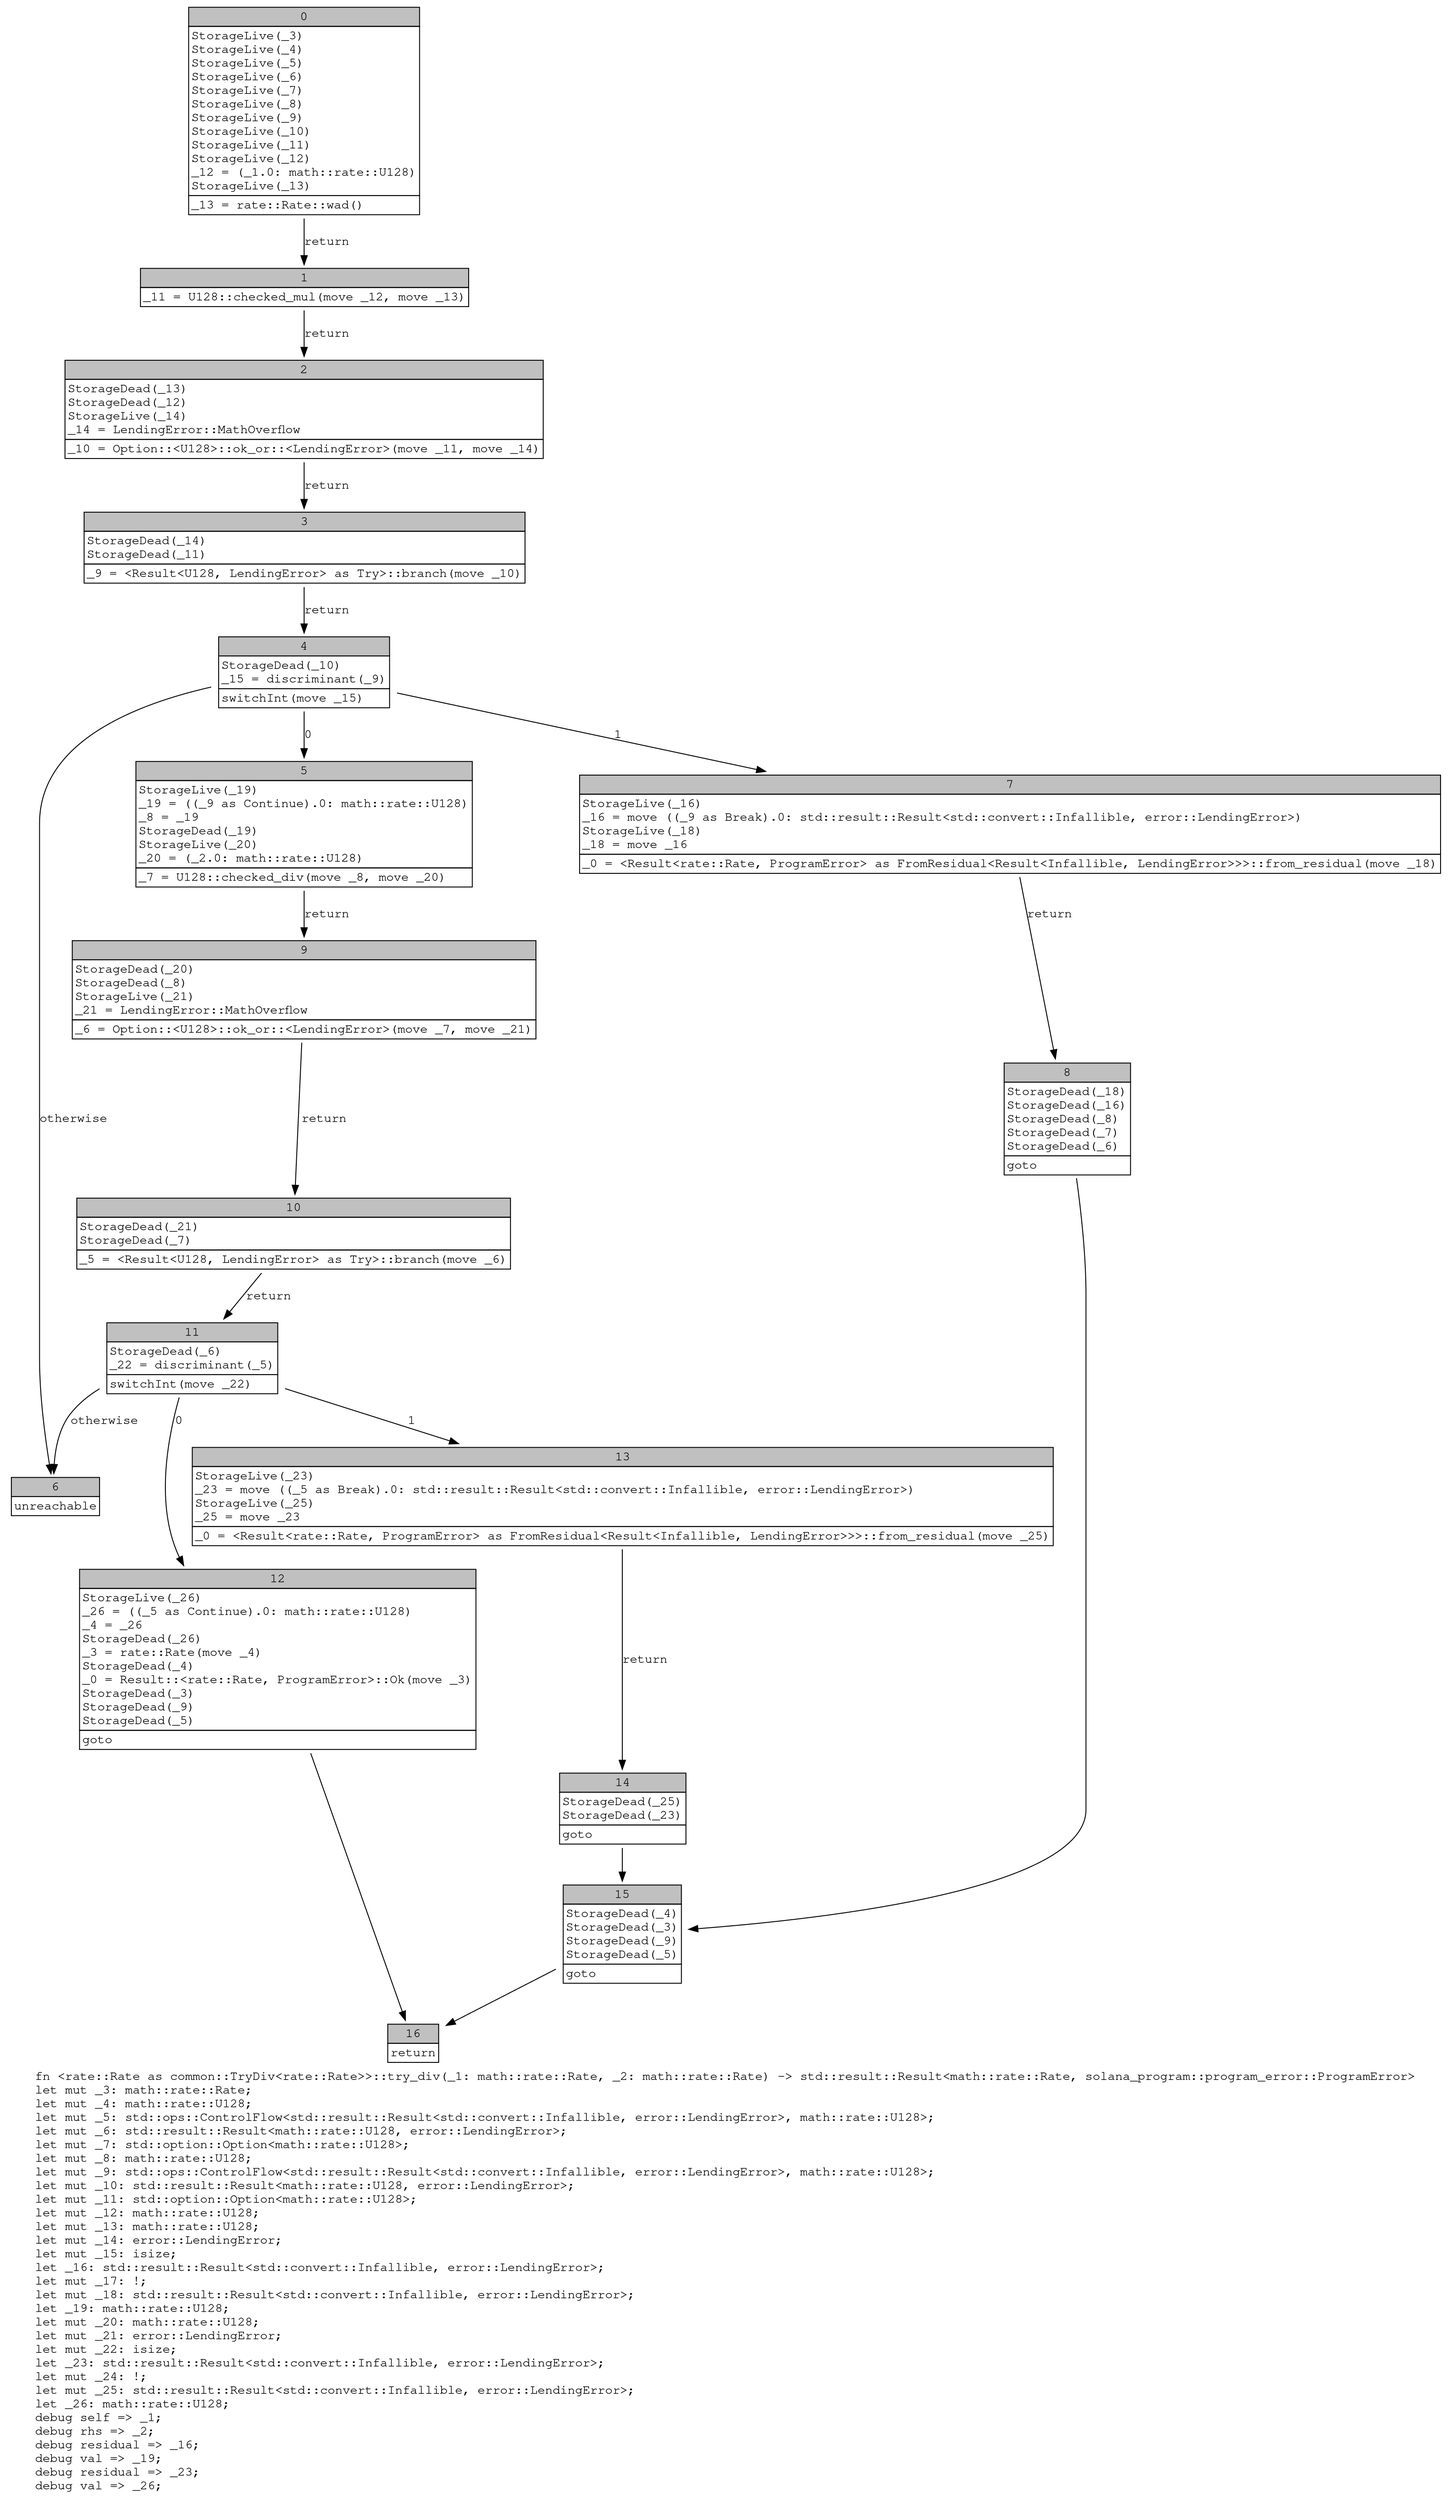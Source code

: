 digraph Mir_0_199 {
    graph [fontname="Courier, monospace"];
    node [fontname="Courier, monospace"];
    edge [fontname="Courier, monospace"];
    label=<fn &lt;rate::Rate as common::TryDiv&lt;rate::Rate&gt;&gt;::try_div(_1: math::rate::Rate, _2: math::rate::Rate) -&gt; std::result::Result&lt;math::rate::Rate, solana_program::program_error::ProgramError&gt;<br align="left"/>let mut _3: math::rate::Rate;<br align="left"/>let mut _4: math::rate::U128;<br align="left"/>let mut _5: std::ops::ControlFlow&lt;std::result::Result&lt;std::convert::Infallible, error::LendingError&gt;, math::rate::U128&gt;;<br align="left"/>let mut _6: std::result::Result&lt;math::rate::U128, error::LendingError&gt;;<br align="left"/>let mut _7: std::option::Option&lt;math::rate::U128&gt;;<br align="left"/>let mut _8: math::rate::U128;<br align="left"/>let mut _9: std::ops::ControlFlow&lt;std::result::Result&lt;std::convert::Infallible, error::LendingError&gt;, math::rate::U128&gt;;<br align="left"/>let mut _10: std::result::Result&lt;math::rate::U128, error::LendingError&gt;;<br align="left"/>let mut _11: std::option::Option&lt;math::rate::U128&gt;;<br align="left"/>let mut _12: math::rate::U128;<br align="left"/>let mut _13: math::rate::U128;<br align="left"/>let mut _14: error::LendingError;<br align="left"/>let mut _15: isize;<br align="left"/>let _16: std::result::Result&lt;std::convert::Infallible, error::LendingError&gt;;<br align="left"/>let mut _17: !;<br align="left"/>let mut _18: std::result::Result&lt;std::convert::Infallible, error::LendingError&gt;;<br align="left"/>let _19: math::rate::U128;<br align="left"/>let mut _20: math::rate::U128;<br align="left"/>let mut _21: error::LendingError;<br align="left"/>let mut _22: isize;<br align="left"/>let _23: std::result::Result&lt;std::convert::Infallible, error::LendingError&gt;;<br align="left"/>let mut _24: !;<br align="left"/>let mut _25: std::result::Result&lt;std::convert::Infallible, error::LendingError&gt;;<br align="left"/>let _26: math::rate::U128;<br align="left"/>debug self =&gt; _1;<br align="left"/>debug rhs =&gt; _2;<br align="left"/>debug residual =&gt; _16;<br align="left"/>debug val =&gt; _19;<br align="left"/>debug residual =&gt; _23;<br align="left"/>debug val =&gt; _26;<br align="left"/>>;
    bb0__0_199 [shape="none", label=<<table border="0" cellborder="1" cellspacing="0"><tr><td bgcolor="gray" align="center" colspan="1">0</td></tr><tr><td align="left" balign="left">StorageLive(_3)<br/>StorageLive(_4)<br/>StorageLive(_5)<br/>StorageLive(_6)<br/>StorageLive(_7)<br/>StorageLive(_8)<br/>StorageLive(_9)<br/>StorageLive(_10)<br/>StorageLive(_11)<br/>StorageLive(_12)<br/>_12 = (_1.0: math::rate::U128)<br/>StorageLive(_13)<br/></td></tr><tr><td align="left">_13 = rate::Rate::wad()</td></tr></table>>];
    bb1__0_199 [shape="none", label=<<table border="0" cellborder="1" cellspacing="0"><tr><td bgcolor="gray" align="center" colspan="1">1</td></tr><tr><td align="left">_11 = U128::checked_mul(move _12, move _13)</td></tr></table>>];
    bb2__0_199 [shape="none", label=<<table border="0" cellborder="1" cellspacing="0"><tr><td bgcolor="gray" align="center" colspan="1">2</td></tr><tr><td align="left" balign="left">StorageDead(_13)<br/>StorageDead(_12)<br/>StorageLive(_14)<br/>_14 = LendingError::MathOverflow<br/></td></tr><tr><td align="left">_10 = Option::&lt;U128&gt;::ok_or::&lt;LendingError&gt;(move _11, move _14)</td></tr></table>>];
    bb3__0_199 [shape="none", label=<<table border="0" cellborder="1" cellspacing="0"><tr><td bgcolor="gray" align="center" colspan="1">3</td></tr><tr><td align="left" balign="left">StorageDead(_14)<br/>StorageDead(_11)<br/></td></tr><tr><td align="left">_9 = &lt;Result&lt;U128, LendingError&gt; as Try&gt;::branch(move _10)</td></tr></table>>];
    bb4__0_199 [shape="none", label=<<table border="0" cellborder="1" cellspacing="0"><tr><td bgcolor="gray" align="center" colspan="1">4</td></tr><tr><td align="left" balign="left">StorageDead(_10)<br/>_15 = discriminant(_9)<br/></td></tr><tr><td align="left">switchInt(move _15)</td></tr></table>>];
    bb5__0_199 [shape="none", label=<<table border="0" cellborder="1" cellspacing="0"><tr><td bgcolor="gray" align="center" colspan="1">5</td></tr><tr><td align="left" balign="left">StorageLive(_19)<br/>_19 = ((_9 as Continue).0: math::rate::U128)<br/>_8 = _19<br/>StorageDead(_19)<br/>StorageLive(_20)<br/>_20 = (_2.0: math::rate::U128)<br/></td></tr><tr><td align="left">_7 = U128::checked_div(move _8, move _20)</td></tr></table>>];
    bb6__0_199 [shape="none", label=<<table border="0" cellborder="1" cellspacing="0"><tr><td bgcolor="gray" align="center" colspan="1">6</td></tr><tr><td align="left">unreachable</td></tr></table>>];
    bb7__0_199 [shape="none", label=<<table border="0" cellborder="1" cellspacing="0"><tr><td bgcolor="gray" align="center" colspan="1">7</td></tr><tr><td align="left" balign="left">StorageLive(_16)<br/>_16 = move ((_9 as Break).0: std::result::Result&lt;std::convert::Infallible, error::LendingError&gt;)<br/>StorageLive(_18)<br/>_18 = move _16<br/></td></tr><tr><td align="left">_0 = &lt;Result&lt;rate::Rate, ProgramError&gt; as FromResidual&lt;Result&lt;Infallible, LendingError&gt;&gt;&gt;::from_residual(move _18)</td></tr></table>>];
    bb8__0_199 [shape="none", label=<<table border="0" cellborder="1" cellspacing="0"><tr><td bgcolor="gray" align="center" colspan="1">8</td></tr><tr><td align="left" balign="left">StorageDead(_18)<br/>StorageDead(_16)<br/>StorageDead(_8)<br/>StorageDead(_7)<br/>StorageDead(_6)<br/></td></tr><tr><td align="left">goto</td></tr></table>>];
    bb9__0_199 [shape="none", label=<<table border="0" cellborder="1" cellspacing="0"><tr><td bgcolor="gray" align="center" colspan="1">9</td></tr><tr><td align="left" balign="left">StorageDead(_20)<br/>StorageDead(_8)<br/>StorageLive(_21)<br/>_21 = LendingError::MathOverflow<br/></td></tr><tr><td align="left">_6 = Option::&lt;U128&gt;::ok_or::&lt;LendingError&gt;(move _7, move _21)</td></tr></table>>];
    bb10__0_199 [shape="none", label=<<table border="0" cellborder="1" cellspacing="0"><tr><td bgcolor="gray" align="center" colspan="1">10</td></tr><tr><td align="left" balign="left">StorageDead(_21)<br/>StorageDead(_7)<br/></td></tr><tr><td align="left">_5 = &lt;Result&lt;U128, LendingError&gt; as Try&gt;::branch(move _6)</td></tr></table>>];
    bb11__0_199 [shape="none", label=<<table border="0" cellborder="1" cellspacing="0"><tr><td bgcolor="gray" align="center" colspan="1">11</td></tr><tr><td align="left" balign="left">StorageDead(_6)<br/>_22 = discriminant(_5)<br/></td></tr><tr><td align="left">switchInt(move _22)</td></tr></table>>];
    bb12__0_199 [shape="none", label=<<table border="0" cellborder="1" cellspacing="0"><tr><td bgcolor="gray" align="center" colspan="1">12</td></tr><tr><td align="left" balign="left">StorageLive(_26)<br/>_26 = ((_5 as Continue).0: math::rate::U128)<br/>_4 = _26<br/>StorageDead(_26)<br/>_3 = rate::Rate(move _4)<br/>StorageDead(_4)<br/>_0 = Result::&lt;rate::Rate, ProgramError&gt;::Ok(move _3)<br/>StorageDead(_3)<br/>StorageDead(_9)<br/>StorageDead(_5)<br/></td></tr><tr><td align="left">goto</td></tr></table>>];
    bb13__0_199 [shape="none", label=<<table border="0" cellborder="1" cellspacing="0"><tr><td bgcolor="gray" align="center" colspan="1">13</td></tr><tr><td align="left" balign="left">StorageLive(_23)<br/>_23 = move ((_5 as Break).0: std::result::Result&lt;std::convert::Infallible, error::LendingError&gt;)<br/>StorageLive(_25)<br/>_25 = move _23<br/></td></tr><tr><td align="left">_0 = &lt;Result&lt;rate::Rate, ProgramError&gt; as FromResidual&lt;Result&lt;Infallible, LendingError&gt;&gt;&gt;::from_residual(move _25)</td></tr></table>>];
    bb14__0_199 [shape="none", label=<<table border="0" cellborder="1" cellspacing="0"><tr><td bgcolor="gray" align="center" colspan="1">14</td></tr><tr><td align="left" balign="left">StorageDead(_25)<br/>StorageDead(_23)<br/></td></tr><tr><td align="left">goto</td></tr></table>>];
    bb15__0_199 [shape="none", label=<<table border="0" cellborder="1" cellspacing="0"><tr><td bgcolor="gray" align="center" colspan="1">15</td></tr><tr><td align="left" balign="left">StorageDead(_4)<br/>StorageDead(_3)<br/>StorageDead(_9)<br/>StorageDead(_5)<br/></td></tr><tr><td align="left">goto</td></tr></table>>];
    bb16__0_199 [shape="none", label=<<table border="0" cellborder="1" cellspacing="0"><tr><td bgcolor="gray" align="center" colspan="1">16</td></tr><tr><td align="left">return</td></tr></table>>];
    bb0__0_199 -> bb1__0_199 [label="return"];
    bb1__0_199 -> bb2__0_199 [label="return"];
    bb2__0_199 -> bb3__0_199 [label="return"];
    bb3__0_199 -> bb4__0_199 [label="return"];
    bb4__0_199 -> bb5__0_199 [label="0"];
    bb4__0_199 -> bb7__0_199 [label="1"];
    bb4__0_199 -> bb6__0_199 [label="otherwise"];
    bb5__0_199 -> bb9__0_199 [label="return"];
    bb7__0_199 -> bb8__0_199 [label="return"];
    bb8__0_199 -> bb15__0_199 [label=""];
    bb9__0_199 -> bb10__0_199 [label="return"];
    bb10__0_199 -> bb11__0_199 [label="return"];
    bb11__0_199 -> bb12__0_199 [label="0"];
    bb11__0_199 -> bb13__0_199 [label="1"];
    bb11__0_199 -> bb6__0_199 [label="otherwise"];
    bb12__0_199 -> bb16__0_199 [label=""];
    bb13__0_199 -> bb14__0_199 [label="return"];
    bb14__0_199 -> bb15__0_199 [label=""];
    bb15__0_199 -> bb16__0_199 [label=""];
}
